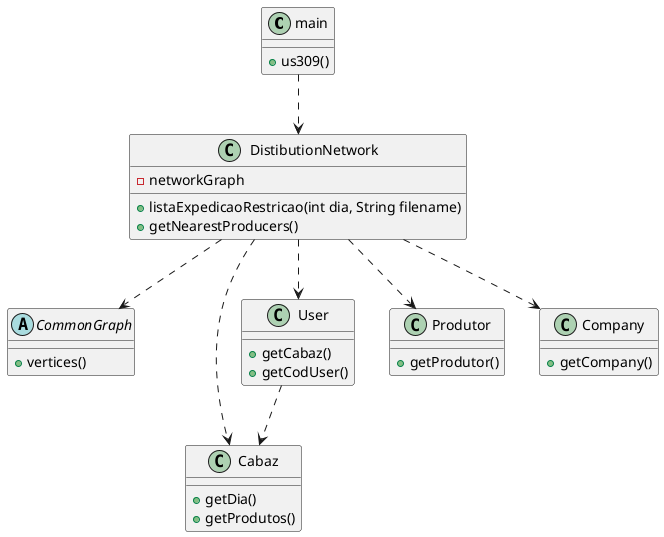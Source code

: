 @startuml
main ..> DistibutionNetwork
DistibutionNetwork ..> CommonGraph
DistibutionNetwork ..> Cabaz
DistibutionNetwork ..> User
DistibutionNetwork ..> Produtor
DistibutionNetwork ..> Company
User ..> Cabaz


main : +us309()

DistibutionNetwork : -networkGraph
DistibutionNetwork : +listaExpedicaoRestricao(int dia, String filename)
DistibutionNetwork : +getNearestProducers()


User : +getCabaz()
User : +getCodUser()

Produtor : +getProdutor()
Company : +getCompany()

Cabaz : +getDia()
Cabaz : +getProdutos()


abstract class CommonGraph{
+vertices()
}

@enduml